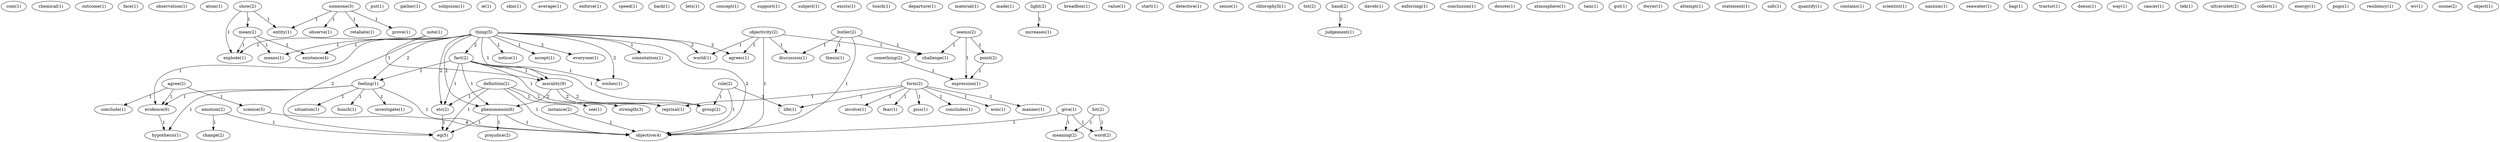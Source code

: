 digraph G {
  com [ label="com(1)" ];
  chemical [ label="chemical(1)" ];
  outcome [ label="outcome(1)" ];
  face [ label="face(1)" ];
  observation [ label="observation(1)" ];
  atom [ label="atom(1)" ];
  show [ label="show(2)" ];
  entity [ label="entity(1)" ];
  mean [ label="mean(2)" ];
  explode [ label="explode(1)" ];
  put [ label="put(1)" ];
  gather [ label="gather(1)" ];
  agree [ label="agree(2)" ];
  evidence [ label="evidence(6)" ];
  conclude [ label="conclude(1)" ];
  science [ label="science(5)" ];
  someone [ label="someone(3)" ];
  prove [ label="prove(1)" ];
  observe [ label="observe(1)" ];
  retaliate [ label="retaliate(1)" ];
  solipsism [ label="solipsism(1)" ];
  ie [ label="ie(1)" ];
  definition [ label="definition(2)" ];
  etc [ label="etc(2)" ];
  objective [ label="objective(4)" ];
  eg [ label="eg(5)" ];
  see [ label="see(1)" ];
  strength [ label="strength(3)" ];
  skin [ label="skin(1)" ];
  average [ label="average(1)" ];
  enforce [ label="enforce(1)" ];
  speed [ label="speed(1)" ];
  back [ label="back(1)" ];
  thing [ label="thing(5)" ];
  notice [ label="notice(1)" ];
  accept [ label="accept(1)" ];
  fact [ label="fact(2)" ];
  feeling [ label="feeling(1)" ];
  everyone [ label="everyone(1)" ];
  means [ label="means(1)" ];
  morality [ label="morality(9)" ];
  wishes [ label="wishes(1)" ];
  phenomenon [ label="phenomenon(6)" ];
  agrees [ label="agrees(1)" ];
  connotation [ label="connotation(1)" ];
  existence [ label="existence(4)" ];
  world [ label="world(1)" ];
  lets [ label="lets(1)" ];
  concept [ label="concept(1)" ];
  support [ label="support(1)" ];
  subject [ label="subject(1)" ];
  exists [ label="exists(1)" ];
  form [ label="form(2)" ];
  fear [ label="fear(1)" ];
  piss [ label="piss(1)" ];
  concludes [ label="concludes(1)" ];
  won [ label="won(1)" ];
  manner [ label="manner(1)" ];
  reprisal [ label="reprisal(1)" ];
  involve [ label="involve(1)" ];
  life [ label="life(1)" ];
  touch [ label="touch(1)" ];
  departure [ label="departure(1)" ];
  material [ label="material(1)" ];
  made [ label="made(1)" ];
  something [ label="something(2)" ];
  expression [ label="expression(1)" ];
  group [ label="group(2)" ];
  light [ label="light(2)" ];
  increases [ label="increases(1)" ];
  emotion [ label="emotion(2)" ];
  change [ label="change(2)" ];
  breadbox [ label="breadbox(1)" ];
  value [ label="value(1)" ];
  start [ label="start(1)" ];
  detective [ label="detective(1)" ];
  seems [ label="seems(2)" ];
  point [ label="point(2)" ];
  challenge [ label="challenge(1)" ];
  sense [ label="sense(1)" ];
  chlorophyll [ label="chlorophyll(1)" ];
  hypothesis [ label="hypothesis(1)" ];
  situation [ label="situation(1)" ];
  hunch [ label="hunch(1)" ];
  investigate [ label="investigate(1)" ];
  tnt [ label="tnt(2)" ];
  hand [ label="hand(2)" ];
  judgement [ label="judgement(1)" ];
  daveb [ label="daveb(1)" ];
  enforcing [ label="enforcing(1)" ];
  give [ label="give(1)" ];
  meaning [ label="meaning(2)" ];
  word [ label="word(2)" ];
  conclusion [ label="conclusion(1)" ];
  note [ label="note(1)" ];
  denote [ label="denote(1)" ];
  atmosphere [ label="atmosphere(1)" ];
  bit [ label="bit(2)" ];
  butler [ label="butler(2)" ];
  thesis [ label="thesis(1)" ];
  discussion [ label="discussion(1)" ];
  tain [ label="tain(1)" ];
  instance [ label="instance(2)" ];
  gut [ label="gut(1)" ];
  dwyer [ label="dwyer(1)" ];
  attempt [ label="attempt(1)" ];
  statement [ label="statement(1)" ];
  salt [ label="salt(1)" ];
  prejudice [ label="prejudice(2)" ];
  objectivity [ label="objectivity(2)" ];
  quantify [ label="quantify(1)" ];
  contains [ label="contains(1)" ];
  scientist [ label="scientist(1)" ];
  naziism [ label="naziism(1)" ];
  seawater [ label="seawater(1)" ];
  bag [ label="bag(1)" ];
  tractor [ label="tractor(1)" ];
  rule [ label="rule(2)" ];
  doesn [ label="doesn(1)" ];
  way [ label="way(1)" ];
  cancer [ label="cancer(1)" ];
  tek [ label="tek(1)" ];
  ultraviolet [ label="ultraviolet(2)" ];
  collect [ label="collect(1)" ];
  energy [ label="energy(1)" ];
  pogo [ label="pogo(1)" ];
  resiliency [ label="resiliency(1)" ];
  wv [ label="wv(1)" ];
  ozone [ label="ozone(2)" ];
  object [ label="object(1)" ];
  show -> entity [ label="1" ];
  show -> mean [ label="1" ];
  show -> explode [ label="1" ];
  agree -> evidence [ label="1" ];
  agree -> conclude [ label="1" ];
  agree -> science [ label="1" ];
  someone -> entity [ label="1" ];
  someone -> prove [ label="1" ];
  someone -> observe [ label="1" ];
  someone -> retaliate [ label="1" ];
  definition -> etc [ label="1" ];
  definition -> objective [ label="1" ];
  definition -> eg [ label="1" ];
  definition -> see [ label="1" ];
  definition -> strength [ label="1" ];
  thing -> notice [ label="1" ];
  thing -> accept [ label="1" ];
  thing -> fact [ label="2" ];
  thing -> etc [ label="2" ];
  thing -> feeling [ label="2" ];
  thing -> everyone [ label="2" ];
  thing -> means [ label="1" ];
  thing -> evidence [ label="1" ];
  thing -> morality [ label="1" ];
  thing -> wishes [ label="2" ];
  thing -> phenomenon [ label="2" ];
  thing -> agrees [ label="2" ];
  thing -> connotation [ label="1" ];
  thing -> existence [ label="1" ];
  thing -> world [ label="2" ];
  thing -> objective [ label="2" ];
  thing -> eg [ label="2" ];
  form -> fear [ label="1" ];
  form -> piss [ label="1" ];
  form -> concludes [ label="1" ];
  form -> won [ label="1" ];
  form -> manner [ label="1" ];
  form -> reprisal [ label="1" ];
  form -> involve [ label="1" ];
  form -> life [ label="1" ];
  mean -> means [ label="1" ];
  mean -> explode [ label="1" ];
  mean -> existence [ label="1" ];
  something -> expression [ label="1" ];
  fact -> etc [ label="1" ];
  fact -> feeling [ label="1" ];
  fact -> morality [ label="1" ];
  fact -> wishes [ label="1" ];
  fact -> phenomenon [ label="1" ];
  fact -> reprisal [ label="1" ];
  fact -> group [ label="1" ];
  etc -> eg [ label="1" ];
  light -> increases [ label="1" ];
  emotion -> change [ label="1" ];
  emotion -> eg [ label="1" ];
  seems -> point [ label="1" ];
  seems -> expression [ label="1" ];
  seems -> challenge [ label="1" ];
  feeling -> evidence [ label="1" ];
  feeling -> hypothesis [ label="1" ];
  feeling -> situation [ label="1" ];
  feeling -> hunch [ label="1" ];
  feeling -> investigate [ label="1" ];
  feeling -> objective [ label="1" ];
  hand -> judgement [ label="1" ];
  evidence -> hypothesis [ label="1" ];
  give -> meaning [ label="1" ];
  give -> objective [ label="1" ];
  give -> word [ label="1" ];
  note -> morality [ label="1" ];
  note -> explode [ label="1" ];
  morality -> phenomenon [ label="2" ];
  morality -> reprisal [ label="2" ];
  morality -> group [ label="2" ];
  point -> expression [ label="1" ];
  bit -> meaning [ label="1" ];
  bit -> word [ label="1" ];
  butler -> thesis [ label="1" ];
  butler -> challenge [ label="1" ];
  butler -> discussion [ label="1" ];
  butler -> objective [ label="1" ];
  instance -> objective [ label="1" ];
  phenomenon -> objective [ label="1" ];
  phenomenon -> eg [ label="1" ];
  phenomenon -> prejudice [ label="1" ];
  objectivity -> agrees [ label="1" ];
  objectivity -> world [ label="1" ];
  objectivity -> challenge [ label="1" ];
  objectivity -> discussion [ label="1" ];
  objectivity -> objective [ label="1" ];
  science -> objective [ label="4" ];
  rule -> group [ label="1" ];
  rule -> objective [ label="1" ];
  rule -> life [ label="1" ];
}
